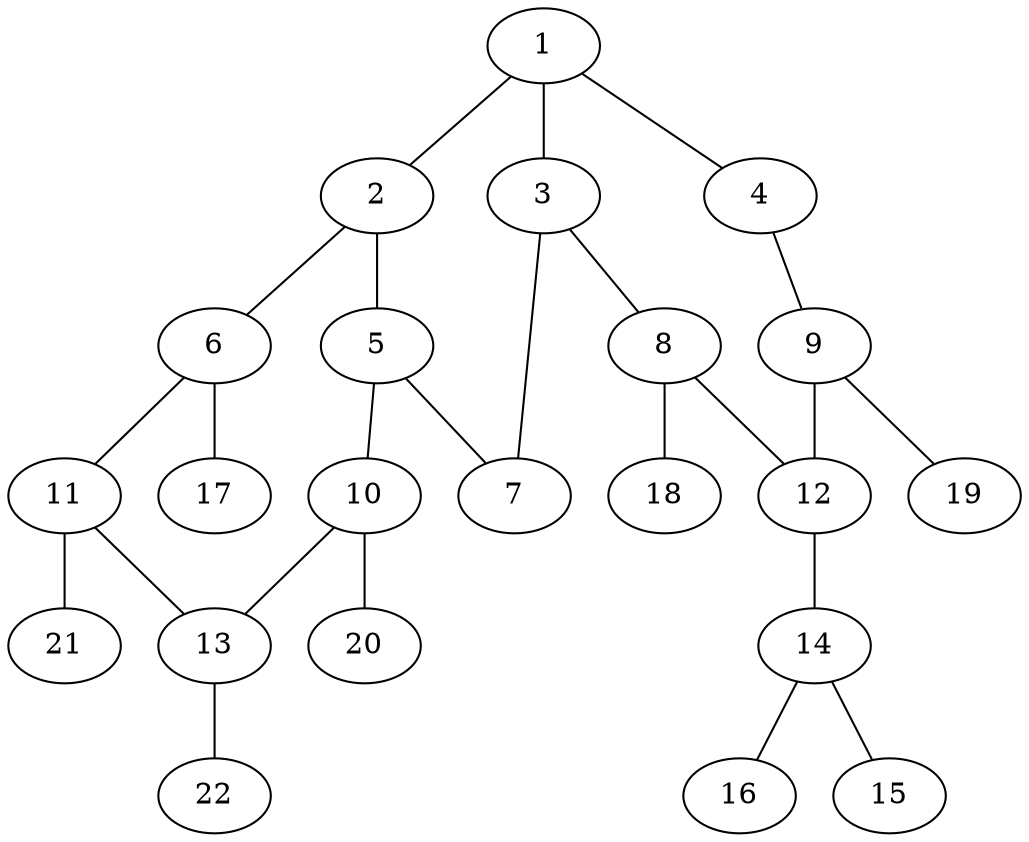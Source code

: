 graph molecule_3099 {
	1	 [chem=C];
	2	 [chem=N];
	1 -- 2	 [valence=1];
	3	 [chem=C];
	1 -- 3	 [valence=2];
	4	 [chem=N];
	1 -- 4	 [valence=1];
	5	 [chem=C];
	2 -- 5	 [valence=1];
	6	 [chem=C];
	2 -- 6	 [valence=1];
	7	 [chem=N];
	3 -- 7	 [valence=1];
	8	 [chem=C];
	3 -- 8	 [valence=1];
	9	 [chem=C];
	4 -- 9	 [valence=2];
	5 -- 7	 [valence=2];
	10	 [chem=C];
	5 -- 10	 [valence=1];
	11	 [chem=C];
	6 -- 11	 [valence=2];
	17	 [chem=H];
	6 -- 17	 [valence=1];
	12	 [chem=C];
	8 -- 12	 [valence=2];
	18	 [chem=H];
	8 -- 18	 [valence=1];
	9 -- 12	 [valence=1];
	19	 [chem=H];
	9 -- 19	 [valence=1];
	13	 [chem=C];
	10 -- 13	 [valence=2];
	20	 [chem=H];
	10 -- 20	 [valence=1];
	11 -- 13	 [valence=1];
	21	 [chem=H];
	11 -- 21	 [valence=1];
	14	 [chem=N];
	12 -- 14	 [valence=1];
	22	 [chem=H];
	13 -- 22	 [valence=1];
	15	 [chem=O];
	14 -- 15	 [valence=2];
	16	 [chem=O];
	14 -- 16	 [valence=1];
}
